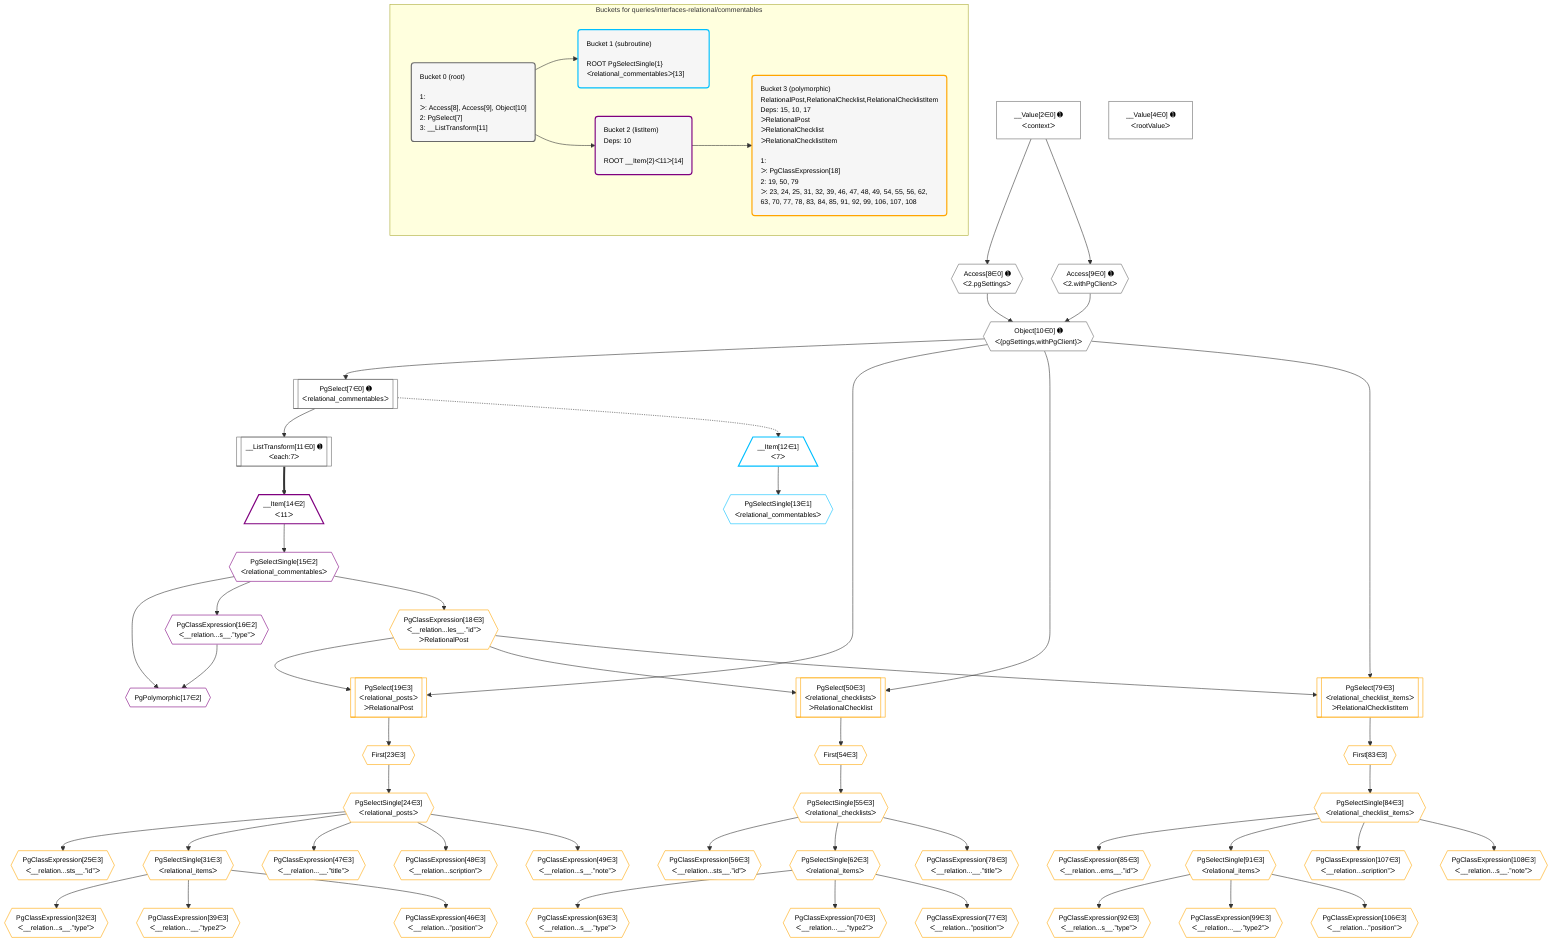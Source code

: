 %%{init: {'themeVariables': { 'fontSize': '12px'}}}%%
graph TD
    classDef path fill:#eee,stroke:#000,color:#000
    classDef plan fill:#fff,stroke-width:1px,color:#000
    classDef itemplan fill:#fff,stroke-width:2px,color:#000
    classDef unbatchedplan fill:#dff,stroke-width:1px,color:#000
    classDef sideeffectplan fill:#fcc,stroke-width:2px,color:#000
    classDef bucket fill:#f6f6f6,color:#000,stroke-width:2px,text-align:left


    %% plan dependencies
    Object10{{"Object[10∈0] ➊<br />ᐸ{pgSettings,withPgClient}ᐳ"}}:::plan
    Access8{{"Access[8∈0] ➊<br />ᐸ2.pgSettingsᐳ"}}:::plan
    Access9{{"Access[9∈0] ➊<br />ᐸ2.withPgClientᐳ"}}:::plan
    Access8 & Access9 --> Object10
    PgSelect7[["PgSelect[7∈0] ➊<br />ᐸrelational_commentablesᐳ"]]:::plan
    Object10 --> PgSelect7
    __Value2["__Value[2∈0] ➊<br />ᐸcontextᐳ"]:::plan
    __Value2 --> Access8
    __Value2 --> Access9
    __ListTransform11[["__ListTransform[11∈0] ➊<br />ᐸeach:7ᐳ"]]:::plan
    PgSelect7 --> __ListTransform11
    __Value4["__Value[4∈0] ➊<br />ᐸrootValueᐳ"]:::plan
    __Item12[/"__Item[12∈1]<br />ᐸ7ᐳ"\]:::itemplan
    PgSelect7 -.-> __Item12
    PgSelectSingle13{{"PgSelectSingle[13∈1]<br />ᐸrelational_commentablesᐳ"}}:::plan
    __Item12 --> PgSelectSingle13
    PgPolymorphic17{{"PgPolymorphic[17∈2]"}}:::plan
    PgSelectSingle15{{"PgSelectSingle[15∈2]<br />ᐸrelational_commentablesᐳ"}}:::plan
    PgClassExpression16{{"PgClassExpression[16∈2]<br />ᐸ__relation...s__.”type”ᐳ"}}:::plan
    PgSelectSingle15 & PgClassExpression16 --> PgPolymorphic17
    __Item14[/"__Item[14∈2]<br />ᐸ11ᐳ"\]:::itemplan
    __ListTransform11 ==> __Item14
    __Item14 --> PgSelectSingle15
    PgSelectSingle15 --> PgClassExpression16
    PgSelect19[["PgSelect[19∈3]<br />ᐸrelational_postsᐳ<br />ᐳRelationalPost"]]:::plan
    PgClassExpression18{{"PgClassExpression[18∈3]<br />ᐸ__relation...les__.”id”ᐳ<br />ᐳRelationalPost"}}:::plan
    Object10 & PgClassExpression18 --> PgSelect19
    PgSelect50[["PgSelect[50∈3]<br />ᐸrelational_checklistsᐳ<br />ᐳRelationalChecklist"]]:::plan
    Object10 & PgClassExpression18 --> PgSelect50
    PgSelect79[["PgSelect[79∈3]<br />ᐸrelational_checklist_itemsᐳ<br />ᐳRelationalChecklistItem"]]:::plan
    Object10 & PgClassExpression18 --> PgSelect79
    PgSelectSingle15 --> PgClassExpression18
    First23{{"First[23∈3]"}}:::plan
    PgSelect19 --> First23
    PgSelectSingle24{{"PgSelectSingle[24∈3]<br />ᐸrelational_postsᐳ"}}:::plan
    First23 --> PgSelectSingle24
    PgClassExpression25{{"PgClassExpression[25∈3]<br />ᐸ__relation...sts__.”id”ᐳ"}}:::plan
    PgSelectSingle24 --> PgClassExpression25
    PgSelectSingle31{{"PgSelectSingle[31∈3]<br />ᐸrelational_itemsᐳ"}}:::plan
    PgSelectSingle24 --> PgSelectSingle31
    PgClassExpression32{{"PgClassExpression[32∈3]<br />ᐸ__relation...s__.”type”ᐳ"}}:::plan
    PgSelectSingle31 --> PgClassExpression32
    PgClassExpression39{{"PgClassExpression[39∈3]<br />ᐸ__relation...__.”type2”ᐳ"}}:::plan
    PgSelectSingle31 --> PgClassExpression39
    PgClassExpression46{{"PgClassExpression[46∈3]<br />ᐸ__relation...”position”ᐳ"}}:::plan
    PgSelectSingle31 --> PgClassExpression46
    PgClassExpression47{{"PgClassExpression[47∈3]<br />ᐸ__relation...__.”title”ᐳ"}}:::plan
    PgSelectSingle24 --> PgClassExpression47
    PgClassExpression48{{"PgClassExpression[48∈3]<br />ᐸ__relation...scription”ᐳ"}}:::plan
    PgSelectSingle24 --> PgClassExpression48
    PgClassExpression49{{"PgClassExpression[49∈3]<br />ᐸ__relation...s__.”note”ᐳ"}}:::plan
    PgSelectSingle24 --> PgClassExpression49
    First54{{"First[54∈3]"}}:::plan
    PgSelect50 --> First54
    PgSelectSingle55{{"PgSelectSingle[55∈3]<br />ᐸrelational_checklistsᐳ"}}:::plan
    First54 --> PgSelectSingle55
    PgClassExpression56{{"PgClassExpression[56∈3]<br />ᐸ__relation...sts__.”id”ᐳ"}}:::plan
    PgSelectSingle55 --> PgClassExpression56
    PgSelectSingle62{{"PgSelectSingle[62∈3]<br />ᐸrelational_itemsᐳ"}}:::plan
    PgSelectSingle55 --> PgSelectSingle62
    PgClassExpression63{{"PgClassExpression[63∈3]<br />ᐸ__relation...s__.”type”ᐳ"}}:::plan
    PgSelectSingle62 --> PgClassExpression63
    PgClassExpression70{{"PgClassExpression[70∈3]<br />ᐸ__relation...__.”type2”ᐳ"}}:::plan
    PgSelectSingle62 --> PgClassExpression70
    PgClassExpression77{{"PgClassExpression[77∈3]<br />ᐸ__relation...”position”ᐳ"}}:::plan
    PgSelectSingle62 --> PgClassExpression77
    PgClassExpression78{{"PgClassExpression[78∈3]<br />ᐸ__relation...__.”title”ᐳ"}}:::plan
    PgSelectSingle55 --> PgClassExpression78
    First83{{"First[83∈3]"}}:::plan
    PgSelect79 --> First83
    PgSelectSingle84{{"PgSelectSingle[84∈3]<br />ᐸrelational_checklist_itemsᐳ"}}:::plan
    First83 --> PgSelectSingle84
    PgClassExpression85{{"PgClassExpression[85∈3]<br />ᐸ__relation...ems__.”id”ᐳ"}}:::plan
    PgSelectSingle84 --> PgClassExpression85
    PgSelectSingle91{{"PgSelectSingle[91∈3]<br />ᐸrelational_itemsᐳ"}}:::plan
    PgSelectSingle84 --> PgSelectSingle91
    PgClassExpression92{{"PgClassExpression[92∈3]<br />ᐸ__relation...s__.”type”ᐳ"}}:::plan
    PgSelectSingle91 --> PgClassExpression92
    PgClassExpression99{{"PgClassExpression[99∈3]<br />ᐸ__relation...__.”type2”ᐳ"}}:::plan
    PgSelectSingle91 --> PgClassExpression99
    PgClassExpression106{{"PgClassExpression[106∈3]<br />ᐸ__relation...”position”ᐳ"}}:::plan
    PgSelectSingle91 --> PgClassExpression106
    PgClassExpression107{{"PgClassExpression[107∈3]<br />ᐸ__relation...scription”ᐳ"}}:::plan
    PgSelectSingle84 --> PgClassExpression107
    PgClassExpression108{{"PgClassExpression[108∈3]<br />ᐸ__relation...s__.”note”ᐳ"}}:::plan
    PgSelectSingle84 --> PgClassExpression108

    %% define steps

    subgraph "Buckets for queries/interfaces-relational/commentables"
    Bucket0("Bucket 0 (root)<br /><br />1: <br />ᐳ: Access[8], Access[9], Object[10]<br />2: PgSelect[7]<br />3: __ListTransform[11]"):::bucket
    classDef bucket0 stroke:#696969
    class Bucket0,__Value2,__Value4,PgSelect7,Access8,Access9,Object10,__ListTransform11 bucket0
    Bucket1("Bucket 1 (subroutine)<br /><br />ROOT PgSelectSingle{1}ᐸrelational_commentablesᐳ[13]"):::bucket
    classDef bucket1 stroke:#00bfff
    class Bucket1,__Item12,PgSelectSingle13 bucket1
    Bucket2("Bucket 2 (listItem)<br />Deps: 10<br /><br />ROOT __Item{2}ᐸ11ᐳ[14]"):::bucket
    classDef bucket2 stroke:#7f007f
    class Bucket2,__Item14,PgSelectSingle15,PgClassExpression16,PgPolymorphic17 bucket2
    Bucket3("Bucket 3 (polymorphic)<br />RelationalPost,RelationalChecklist,RelationalChecklistItem<br />Deps: 15, 10, 17<br />ᐳRelationalPost<br />ᐳRelationalChecklist<br />ᐳRelationalChecklistItem<br /><br />1: <br />ᐳ: PgClassExpression[18]<br />2: 19, 50, 79<br />ᐳ: 23, 24, 25, 31, 32, 39, 46, 47, 48, 49, 54, 55, 56, 62, 63, 70, 77, 78, 83, 84, 85, 91, 92, 99, 106, 107, 108"):::bucket
    classDef bucket3 stroke:#ffa500
    class Bucket3,PgClassExpression18,PgSelect19,First23,PgSelectSingle24,PgClassExpression25,PgSelectSingle31,PgClassExpression32,PgClassExpression39,PgClassExpression46,PgClassExpression47,PgClassExpression48,PgClassExpression49,PgSelect50,First54,PgSelectSingle55,PgClassExpression56,PgSelectSingle62,PgClassExpression63,PgClassExpression70,PgClassExpression77,PgClassExpression78,PgSelect79,First83,PgSelectSingle84,PgClassExpression85,PgSelectSingle91,PgClassExpression92,PgClassExpression99,PgClassExpression106,PgClassExpression107,PgClassExpression108 bucket3
    Bucket0 --> Bucket1 & Bucket2
    Bucket2 --> Bucket3
    end